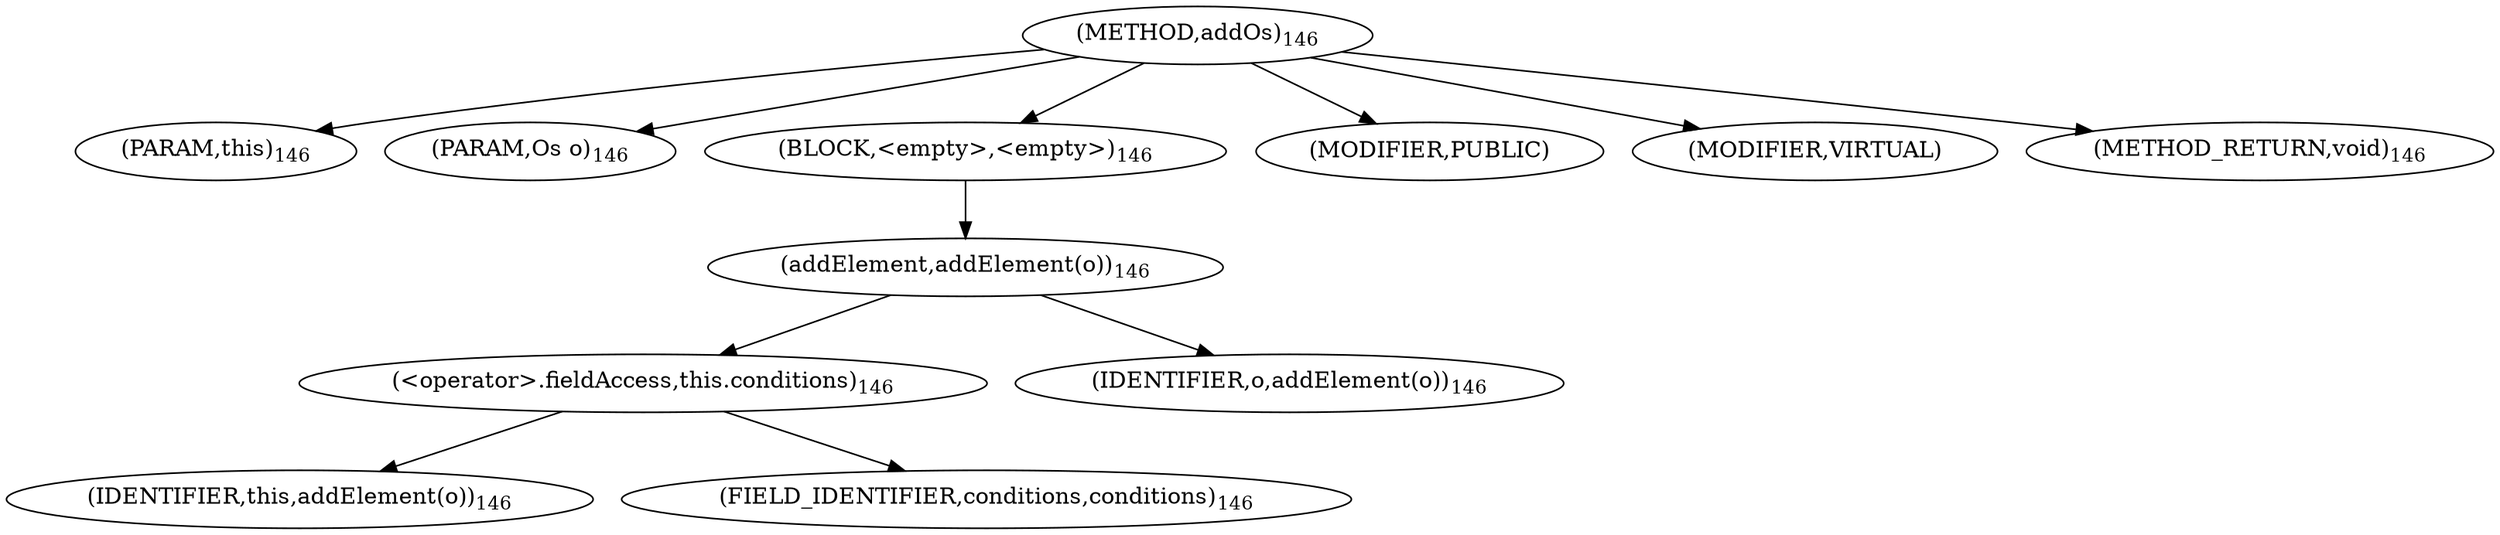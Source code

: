 digraph "addOs" {  
"171" [label = <(METHOD,addOs)<SUB>146</SUB>> ]
"172" [label = <(PARAM,this)<SUB>146</SUB>> ]
"173" [label = <(PARAM,Os o)<SUB>146</SUB>> ]
"174" [label = <(BLOCK,&lt;empty&gt;,&lt;empty&gt;)<SUB>146</SUB>> ]
"175" [label = <(addElement,addElement(o))<SUB>146</SUB>> ]
"176" [label = <(&lt;operator&gt;.fieldAccess,this.conditions)<SUB>146</SUB>> ]
"177" [label = <(IDENTIFIER,this,addElement(o))<SUB>146</SUB>> ]
"178" [label = <(FIELD_IDENTIFIER,conditions,conditions)<SUB>146</SUB>> ]
"179" [label = <(IDENTIFIER,o,addElement(o))<SUB>146</SUB>> ]
"180" [label = <(MODIFIER,PUBLIC)> ]
"181" [label = <(MODIFIER,VIRTUAL)> ]
"182" [label = <(METHOD_RETURN,void)<SUB>146</SUB>> ]
  "171" -> "172" 
  "171" -> "173" 
  "171" -> "174" 
  "171" -> "180" 
  "171" -> "181" 
  "171" -> "182" 
  "174" -> "175" 
  "175" -> "176" 
  "175" -> "179" 
  "176" -> "177" 
  "176" -> "178" 
}
